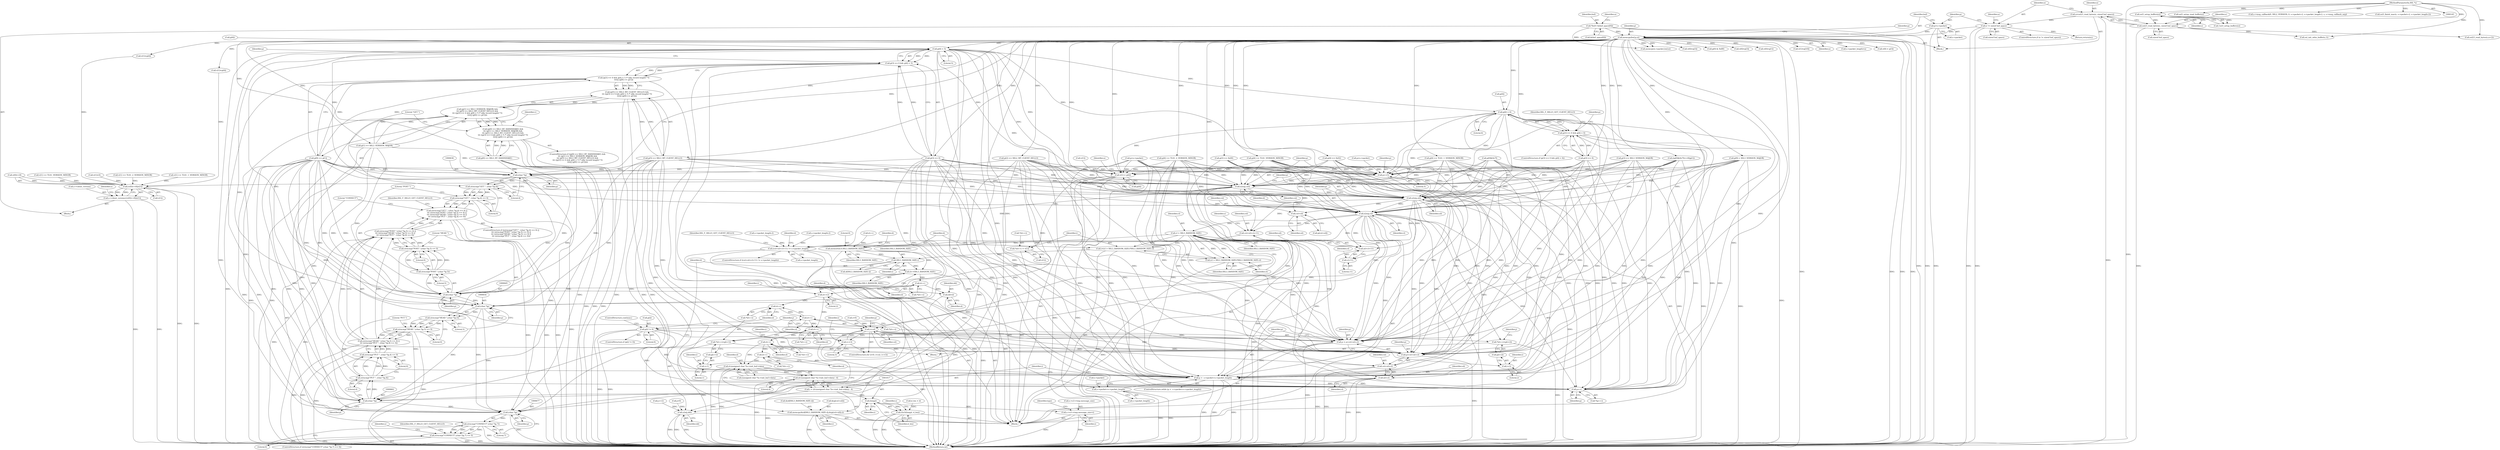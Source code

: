 digraph "0_openssl_26a59d9b46574e457870197dffa802871b4c8fc7_0@array" {
"1000452" [label="(Call,p[4] < 5)"];
"1000213" [label="(Call,memcpy(buf,p,n))"];
"1000150" [label="(Call,*buf= &(buf_space[0]))"];
"1000208" [label="(Call,p=s->packet)"];
"1000202" [label="(Call,n != sizeof buf_space)"];
"1000195" [label="(Call,n=ssl23_read_bytes(s, sizeof buf_space))"];
"1000197" [label="(Call,ssl23_read_bytes(s, sizeof buf_space))"];
"1000192" [label="(Call,ssl3_setup_buffers(s))"];
"1000146" [label="(MethodParameterIn,SSL *s)"];
"1000446" [label="(Call,p[3] == 0 && p[4] < 5)"];
"1000445" [label="(Call,(p[3] == 0 && p[4] < 5 /* silly record length? */)\n\t\t\t\t|| (p[9] >= p[1]))"];
"1000439" [label="(Call,(p[5] == SSL3_MT_CLIENT_HELLO) &&\n\t\t\t ((p[3] == 0 && p[4] < 5 /* silly record length? */)\n\t\t\t\t|| (p[9] >= p[1])))"];
"1000433" [label="(Call,(p[1] == SSL3_VERSION_MAJOR) &&\n\t\t\t (p[5] == SSL3_MT_CLIENT_HELLO) &&\n\t\t\t ((p[3] == 0 && p[4] < 5 /* silly record length? */)\n\t\t\t\t|| (p[9] >= p[1])))"];
"1000427" [label="(Call,(p[0] == SSL3_RT_HANDSHAKE) &&\n\t\t\t (p[1] == SSL3_VERSION_MAJOR) &&\n\t\t\t (p[5] == SSL3_MT_CLIENT_HELLO) &&\n\t\t\t ((p[3] == 0 && p[4] < 5 /* silly record length? */)\n\t\t\t\t|| (p[9] >= p[1])))"];
"1000479" [label="(Call,p[4] < 6)"];
"1000473" [label="(Call,p[3] == 0 && p[4] < 6)"];
"1000727" [label="(Call,v[1] = p[4])"];
"1000873" [label="(Call,*(d++) = v[1])"];
"1001234" [label="(Call,(v[0]<<8)|v[1])"];
"1001230" [label="(Call,s->client_version=(v[0]<<8)|v[1])"];
"1000819" [label="(Call,p+=5)"];
"1000822" [label="(Call,n2s(p,csl))"];
"1000825" [label="(Call,n2s(p,sil))"];
"1000828" [label="(Call,n2s(p,cl))"];
"1000841" [label="(Call,(csl+sil+cl+11) != s->packet_length)"];
"1000985" [label="(Call,p <  s->packet+s->packet_length)"];
"1001000" [label="(Call,p++)"];
"1000987" [label="(Call,s->packet+s->packet_length)"];
"1000842" [label="(Call,csl+sil+cl+11)"];
"1000844" [label="(Call,sil+cl+11)"];
"1000846" [label="(Call,cl+11)"];
"1000883" [label="(Call,cl > SSL3_RANDOM_SIZE)"];
"1000880" [label="(Call,i=(cl > SSL3_RANDOM_SIZE)?SSL3_RANDOM_SIZE:cl)"];
"1000896" [label="(Call,SSL3_RANDOM_SIZE-i)"];
"1000892" [label="(Call,memcpy(&(d[SSL3_RANDOM_SIZE-i]),&(p[csl+sil]),i))"];
"1000906" [label="(Call,d+=SSL3_RANDOM_SIZE)"];
"1000911" [label="(Call,d++)"];
"1000917" [label="(Call,dd=d)"];
"1000962" [label="(Call,s2n(j,dd))"];
"1000920" [label="(Call,d+=2)"];
"1000943" [label="(Call,d++)"];
"1000952" [label="(Call,d++)"];
"1000967" [label="(Call,d++)"];
"1000972" [label="(Call,d++)"];
"1000997" [label="(Call,d++)"];
"1001005" [label="(Call,d-(unsigned char *)s->init_buf->data)"];
"1001004" [label="(Call,(d-(unsigned char *)s->init_buf->data) - 4)"];
"1001002" [label="(Call,i = (d-(unsigned char *)s->init_buf->data) - 4)"];
"1001016" [label="(Call,(long)i)"];
"1001015" [label="(Call,l2n3((long)i, d_len))"];
"1001038" [label="(Call,s->s3->tmp.message_size=i)"];
"1000882" [label="(Call,(cl > SSL3_RANDOM_SIZE)?SSL3_RANDOM_SIZE:cl)"];
"1000888" [label="(Call,memset(d,0,SSL3_RANDOM_SIZE))"];
"1000975" [label="(Call,p = p+csl+sil+cl)"];
"1000977" [label="(Call,p+csl+sil+cl)"];
"1000979" [label="(Call,csl+sil+cl)"];
"1000981" [label="(Call,sil+cl)"];
"1000935" [label="(Call,p[i] != 0)"];
"1000941" [label="(Call,*(d++)=p[i+1])"];
"1000950" [label="(Call,*(d++)=p[i+2])"];
"1000902" [label="(Call,csl+sil)"];
"1000927" [label="(Call,i<csl)"];
"1000930" [label="(Call,i+=3)"];
"1000947" [label="(Call,i+1)"];
"1000956" [label="(Call,i+2)"];
"1000635" [label="(Call,(char *)p)"];
"1000633" [label="(Call,strncmp(\"GET \", (char *)p,4))"];
"1000632" [label="(Call,strncmp(\"GET \", (char *)p,4) == 0)"];
"1000631" [label="(Call,(strncmp(\"GET \", (char *)p,4) == 0) ||\n\t\t\t (strncmp(\"POST \",(char *)p,5) == 0) ||\n\t\t\t (strncmp(\"HEAD \",(char *)p,5) == 0) ||\n\t\t\t (strncmp(\"PUT \", (char *)p,4) == 0))"];
"1000644" [label="(Call,(char *)p)"];
"1000642" [label="(Call,strncmp(\"POST \",(char *)p,5))"];
"1000641" [label="(Call,strncmp(\"POST \",(char *)p,5) == 0)"];
"1000640" [label="(Call,(strncmp(\"POST \",(char *)p,5) == 0) ||\n\t\t\t (strncmp(\"HEAD \",(char *)p,5) == 0) ||\n\t\t\t (strncmp(\"PUT \", (char *)p,4) == 0))"];
"1000653" [label="(Call,(char *)p)"];
"1000651" [label="(Call,strncmp(\"HEAD \",(char *)p,5))"];
"1000650" [label="(Call,strncmp(\"HEAD \",(char *)p,5) == 0)"];
"1000649" [label="(Call,(strncmp(\"HEAD \",(char *)p,5) == 0) ||\n\t\t\t (strncmp(\"PUT \", (char *)p,4) == 0))"];
"1000661" [label="(Call,(char *)p)"];
"1000659" [label="(Call,strncmp(\"PUT \", (char *)p,4))"];
"1000658" [label="(Call,strncmp(\"PUT \", (char *)p,4) == 0)"];
"1000676" [label="(Call,(char *)p)"];
"1000674" [label="(Call,strncmp(\"CONNECT\",(char *)p,7))"];
"1000673" [label="(Call,strncmp(\"CONNECT\",(char *)p,7) == 0)"];
"1000643" [label="(Literal,\"POST \")"];
"1000243" [label="(Call,v[0]=p[3])"];
"1000830" [label="(Identifier,cl)"];
"1000841" [label="(Call,(csl+sil+cl+11) != s->packet_length)"];
"1001049" [label="(Identifier,type)"];
"1000912" [label="(Identifier,d)"];
"1000269" [label="(Call,p[3] == SSL3_VERSION_MAJOR)"];
"1000948" [label="(Identifier,i)"];
"1000679" [label="(Literal,7)"];
"1000952" [label="(Call,d++)"];
"1000874" [label="(Call,*(d++))"];
"1000895" [label="(Identifier,d)"];
"1000769" [label="(Call,ssl23_read_bytes(s,n+2))"];
"1000845" [label="(Identifier,sil)"];
"1001015" [label="(Call,l2n3((long)i, d_len))"];
"1000660" [label="(Literal,\"PUT \")"];
"1000452" [label="(Call,p[4] < 5)"];
"1000920" [label="(Call,d+=2)"];
"1000971" [label="(Call,*(d++))"];
"1000152" [label="(Call,&(buf_space[0]))"];
"1000728" [label="(Call,v[1])"];
"1000889" [label="(Identifier,d)"];
"1000890" [label="(Literal,0)"];
"1000924" [label="(Call,i=0)"];
"1000659" [label="(Call,strncmp(\"PUT \", (char *)p,4))"];
"1000147" [label="(Block,)"];
"1000832" [label="(Identifier,d)"];
"1001252" [label="(MethodReturn,int)"];
"1000207" [label="(Identifier,n)"];
"1001005" [label="(Call,d-(unsigned char *)s->init_buf->data)"];
"1000921" [label="(Identifier,d)"];
"1001004" [label="(Call,(d-(unsigned char *)s->init_buf->data) - 4)"];
"1000672" [label="(ControlStructure,if (strncmp(\"CONNECT\",(char *)p,7) == 0))"];
"1000540" [label="(Call,v[1] >= TLS1_1_VERSION_MINOR)"];
"1000433" [label="(Call,(p[1] == SSL3_VERSION_MAJOR) &&\n\t\t\t (p[5] == SSL3_MT_CLIENT_HELLO) &&\n\t\t\t ((p[3] == 0 && p[4] < 5 /* silly record length? */)\n\t\t\t\t|| (p[9] >= p[1])))"];
"1000486" [label="(Identifier,SSL_F_SSL23_GET_CLIENT_HELLO)"];
"1000210" [label="(Call,s->packet)"];
"1000980" [label="(Identifier,csl)"];
"1000904" [label="(Identifier,sil)"];
"1000966" [label="(Call,*(d++))"];
"1001231" [label="(Call,s->client_version)"];
"1000900" [label="(Call,p[csl+sil])"];
"1000964" [label="(Identifier,dd)"];
"1000963" [label="(Identifier,j)"];
"1000199" [label="(Call,sizeof buf_space)"];
"1000873" [label="(Call,*(d++) = v[1])"];
"1000814" [label="(Call,p=s->packet)"];
"1000661" [label="(Call,(char *)p)"];
"1000894" [label="(Call,d[SSL3_RANDOM_SIZE-i])"];
"1000927" [label="(Call,i<csl)"];
"1000849" [label="(Call,s->packet_length)"];
"1000905" [label="(Identifier,i)"];
"1000787" [label="(Call,s->packet_length-2)"];
"1001000" [label="(Call,p++)"];
"1000825" [label="(Call,n2s(p,sil))"];
"1000641" [label="(Call,strncmp(\"POST \",(char *)p,5) == 0)"];
"1000987" [label="(Call,s->packet+s->packet_length)"];
"1001116" [label="(Call,ssl3_setup_read_buffer(s))"];
"1000951" [label="(Call,*(d++))"];
"1000958" [label="(Literal,2)"];
"1000886" [label="(Identifier,SSL3_RANDOM_SIZE)"];
"1000930" [label="(Call,i+=3)"];
"1000877" [label="(Call,v[1])"];
"1000973" [label="(Identifier,d)"];
"1000472" [label="(ControlStructure,if (p[3] == 0 && p[4] < 6))"];
"1000940" [label="(ControlStructure,continue;)"];
"1000888" [label="(Call,memset(d,0,SSL3_RANDOM_SIZE))"];
"1000883" [label="(Call,cl > SSL3_RANDOM_SIZE)"];
"1000875" [label="(Call,d++)"];
"1000902" [label="(Call,csl+sil)"];
"1000936" [label="(Call,p[i])"];
"1001095" [label="(Call,ssl_init_wbio_buffer(s,1))"];
"1000146" [label="(MethodParameterIn,SSL *s)"];
"1000882" [label="(Call,(cl > SSL3_RANDOM_SIZE)?SSL3_RANDOM_SIZE:cl)"];
"1000819" [label="(Call,p+=5)"];
"1000219" [label="(Call,p[0] & 0x80)"];
"1000275" [label="(Call,v[0]=p[3])"];
"1000445" [label="(Call,(p[3] == 0 && p[4] < 5 /* silly record length? */)\n\t\t\t\t|| (p[9] >= p[1]))"];
"1000997" [label="(Call,d++)"];
"1000465" [label="(Call,v[0]=p[1])"];
"1000323" [label="(Call,p[4] >= TLS1_1_VERSION_MINOR)"];
"1000972" [label="(Call,d++)"];
"1000957" [label="(Identifier,i)"];
"1000885" [label="(Identifier,SSL3_RANDOM_SIZE)"];
"1000860" [label="(Identifier,d)"];
"1000195" [label="(Call,n=ssl23_read_bytes(s, sizeof buf_space))"];
"1000665" [label="(Literal,0)"];
"1000474" [label="(Call,p[3] == 0)"];
"1000180" [label="(Block,)"];
"1001019" [label="(Identifier,d_len)"];
"1000446" [label="(Call,p[3] == 0 && p[4] < 5)"];
"1000501" [label="(Call,v[1]=p[10])"];
"1000846" [label="(Call,cl+11)"];
"1000676" [label="(Call,(char *)p)"];
"1000635" [label="(Call,(char *)p)"];
"1001245" [label="(Identifier,s)"];
"1000959" [label="(Call,j+=2)"];
"1000962" [label="(Call,s2n(j,dd))"];
"1000925" [label="(Identifier,i)"];
"1000929" [label="(Identifier,csl)"];
"1001016" [label="(Call,(long)i)"];
"1000642" [label="(Call,strncmp(\"POST \",(char *)p,5))"];
"1000434" [label="(Call,p[1] == SSL3_VERSION_MAJOR)"];
"1001002" [label="(Call,i = (d-(unsigned char *)s->init_buf->data) - 4)"];
"1000479" [label="(Call,p[4] < 6)"];
"1000638" [label="(Literal,4)"];
"1000509" [label="(Call,v[1] >= TLS1_VERSION_MINOR)"];
"1000649" [label="(Call,(strncmp(\"HEAD \",(char *)p,5) == 0) ||\n\t\t\t (strncmp(\"PUT \", (char *)p,4) == 0))"];
"1000805" [label="(Call,s->packet_length-2)"];
"1000203" [label="(Identifier,n)"];
"1000822" [label="(Call,n2s(p,csl))"];
"1000634" [label="(Literal,\"GET \")"];
"1001018" [label="(Identifier,i)"];
"1000917" [label="(Call,dd=d)"];
"1000918" [label="(Identifier,dd)"];
"1000944" [label="(Identifier,d)"];
"1000986" [label="(Identifier,p)"];
"1000440" [label="(Call,p[5] == SSL3_MT_CLIENT_HELLO)"];
"1000459" [label="(Identifier,p)"];
"1000633" [label="(Call,strncmp(\"GET \", (char *)p,4))"];
"1001006" [label="(Identifier,d)"];
"1000650" [label="(Call,strncmp(\"HEAD \",(char *)p,5) == 0)"];
"1000981" [label="(Call,sil+cl)"];
"1000473" [label="(Call,p[3] == 0 && p[4] < 6)"];
"1001234" [label="(Call,(v[0]<<8)|v[1])"];
"1000202" [label="(Call,n != sizeof buf_space)"];
"1000982" [label="(Identifier,sil)"];
"1000644" [label="(Call,(char *)p)"];
"1000490" [label="(Call,p[9] > SSL3_VERSION_MAJOR)"];
"1001001" [label="(Identifier,p)"];
"1001240" [label="(Call,v[1])"];
"1001046" [label="(Identifier,i)"];
"1000216" [label="(Identifier,n)"];
"1000727" [label="(Call,v[1] = p[4])"];
"1000829" [label="(Identifier,p)"];
"1000942" [label="(Call,*(d++))"];
"1000998" [label="(Identifier,d)"];
"1000250" [label="(Call,v[1]=p[4])"];
"1000711" [label="(Block,)"];
"1001014" [label="(Literal,4)"];
"1000945" [label="(Call,p[i+1])"];
"1000988" [label="(Call,s->packet)"];
"1000910" [label="(Call,*(d++))"];
"1000923" [label="(ControlStructure,for (i=0; i<csl; i+=3))"];
"1000678" [label="(Identifier,p)"];
"1000191" [label="(Call,!ssl3_setup_buffers(s))"];
"1000984" [label="(ControlStructure,while (p <  s->packet+s->packet_length))"];
"1000978" [label="(Identifier,p)"];
"1000914" [label="(Call,j=0)"];
"1000689" [label="(Identifier,s)"];
"1000843" [label="(Identifier,csl)"];
"1000630" [label="(ControlStructure,if ((strncmp(\"GET \", (char *)p,4) == 0) ||\n\t\t\t (strncmp(\"POST \",(char *)p,5) == 0) ||\n\t\t\t (strncmp(\"HEAD \",(char *)p,5) == 0) ||\n\t\t\t (strncmp(\"PUT \", (char *)p,4) == 0)))"];
"1000828" [label="(Call,n2s(p,cl))"];
"1000232" [label="(Call,p[3] == 0x00)"];
"1000880" [label="(Call,i=(cl > SSL3_RANDOM_SIZE)?SSL3_RANDOM_SIZE:cl)"];
"1001007" [label="(Call,(unsigned char *)s->init_buf->data)"];
"1000954" [label="(Call,p[i+2])"];
"1000898" [label="(Identifier,i)"];
"1000736" [label="(Call,((p[0]&0x7f)<<8)|p[1])"];
"1000881" [label="(Identifier,i)"];
"1000919" [label="(Identifier,d)"];
"1000884" [label="(Identifier,cl)"];
"1000847" [label="(Identifier,cl)"];
"1001024" [label="(Identifier,s)"];
"1001003" [label="(Identifier,i)"];
"1000658" [label="(Call,strncmp(\"PUT \", (char *)p,4) == 0)"];
"1000683" [label="(Identifier,SSL_F_SSL23_GET_CLIENT_HELLO)"];
"1000192" [label="(Call,ssl3_setup_buffers(s))"];
"1000842" [label="(Call,csl+sil+cl+11)"];
"1000891" [label="(Identifier,SSL3_RANDOM_SIZE)"];
"1000457" [label="(Call,p[9] >= p[1])"];
"1000932" [label="(Literal,3)"];
"1000480" [label="(Call,p[4])"];
"1000632" [label="(Call,strncmp(\"GET \", (char *)p,4) == 0)"];
"1000647" [label="(Literal,5)"];
"1000456" [label="(Literal,5)"];
"1000213" [label="(Call,memcpy(buf,p,n))"];
"1000680" [label="(Literal,0)"];
"1000907" [label="(Identifier,d)"];
"1000198" [label="(Identifier,s)"];
"1000897" [label="(Identifier,SSL3_RANDOM_SIZE)"];
"1000426" [label="(ControlStructure,if ((p[0] == SSL3_RT_HANDSHAKE) &&\n\t\t\t (p[1] == SSL3_VERSION_MAJOR) &&\n\t\t\t (p[5] == SSL3_MT_CLIENT_HELLO) &&\n\t\t\t ((p[3] == 0 && p[4] < 5 /* silly record length? */)\n\t\t\t\t|| (p[9] >= p[1]))))"];
"1000862" [label="(Call,d_len = d)"];
"1000208" [label="(Call,p=s->packet)"];
"1000906" [label="(Call,d+=SSL3_RANDOM_SIZE)"];
"1000967" [label="(Call,d++)"];
"1000657" [label="(Literal,0)"];
"1000991" [label="(Call,s->packet_length)"];
"1000193" [label="(Identifier,s)"];
"1000731" [label="(Call,p[4])"];
"1000827" [label="(Identifier,sil)"];
"1001133" [label="(Call,memcpy(s->packet,buf,n))"];
"1000824" [label="(Identifier,csl)"];
"1000664" [label="(Literal,4)"];
"1000215" [label="(Identifier,p)"];
"1000656" [label="(Literal,5)"];
"1000947" [label="(Call,i+1)"];
"1000975" [label="(Call,p = p+csl+sil+cl)"];
"1001038" [label="(Call,s->s3->tmp.message_size=i)"];
"1000652" [label="(Literal,\"HEAD \")"];
"1000668" [label="(Identifier,SSL_F_SSL23_GET_CLIENT_HELLO)"];
"1000896" [label="(Call,SSL3_RANDOM_SIZE-i)"];
"1000453" [label="(Call,p[4])"];
"1000640" [label="(Call,(strncmp(\"POST \",(char *)p,5) == 0) ||\n\t\t\t (strncmp(\"HEAD \",(char *)p,5) == 0) ||\n\t\t\t (strncmp(\"PUT \", (char *)p,4) == 0))"];
"1000651" [label="(Call,strncmp(\"HEAD \",(char *)p,5))"];
"1000631" [label="(Call,(strncmp(\"GET \", (char *)p,4) == 0) ||\n\t\t\t (strncmp(\"POST \",(char *)p,5) == 0) ||\n\t\t\t (strncmp(\"HEAD \",(char *)p,5) == 0) ||\n\t\t\t (strncmp(\"PUT \", (char *)p,4) == 0))"];
"1000492" [label="(Identifier,p)"];
"1000899" [label="(Call,&(p[csl+sil]))"];
"1000968" [label="(Identifier,d)"];
"1000185" [label="(Call,v[1]=0)"];
"1000893" [label="(Call,&(d[SSL3_RANDOM_SIZE-i]))"];
"1000204" [label="(Call,sizeof buf_space)"];
"1000201" [label="(ControlStructure,if (n != sizeof buf_space))"];
"1000639" [label="(Literal,0)"];
"1000298" [label="(Call,p[4] >= TLS1_2_VERSION_MINOR)"];
"1000290" [label="(Call,p[4] >= TLS1_VERSION_MINOR)"];
"1000674" [label="(Call,strncmp(\"CONNECT\",(char *)p,7))"];
"1000999" [label="(Call,*(p++))"];
"1000653" [label="(Call,(char *)p)"];
"1000979" [label="(Call,csl+sil+cl)"];
"1000197" [label="(Call,ssl23_read_bytes(s, sizeof buf_space))"];
"1000943" [label="(Call,d++)"];
"1000976" [label="(Identifier,p)"];
"1000637" [label="(Identifier,p)"];
"1000655" [label="(Identifier,p)"];
"1000428" [label="(Call,p[0] == SSL3_RT_HANDSHAKE)"];
"1000953" [label="(Identifier,d)"];
"1000823" [label="(Identifier,p)"];
"1000850" [label="(Identifier,s)"];
"1000715" [label="(Call,p=s->packet)"];
"1000933" [label="(Block,)"];
"1000648" [label="(Literal,0)"];
"1001039" [label="(Call,s->s3->tmp.message_size)"];
"1000937" [label="(Identifier,p)"];
"1000237" [label="(Call,p[4] == 0x02)"];
"1000934" [label="(ControlStructure,if (p[i] != 0))"];
"1000949" [label="(Literal,1)"];
"1000985" [label="(Call,p <  s->packet+s->packet_length)"];
"1000214" [label="(Identifier,buf)"];
"1000166" [label="(Identifier,n)"];
"1000854" [label="(Identifier,SSL_F_SSL23_GET_CLIENT_HELLO)"];
"1001099" [label="(Call,s->packet_length=n)"];
"1000206" [label="(Return,return(n);)"];
"1000735" [label="(Identifier,n)"];
"1000996" [label="(Call,*(d++))"];
"1000960" [label="(Identifier,j)"];
"1000983" [label="(Identifier,cl)"];
"1000517" [label="(Call,v[1] >= TLS1_2_VERSION_MINOR)"];
"1000224" [label="(Call,p[2] == SSL2_MT_CLIENT_HELLO)"];
"1000796" [label="(Call,s->msg_callback(0, SSL2_VERSION, 0, s->packet+2, s->packet_length-2, s, s->msg_callback_arg))"];
"1000221" [label="(Identifier,p)"];
"1000209" [label="(Identifier,p)"];
"1000780" [label="(Call,ssl3_finish_mac(s, s->packet+2, s->packet_length-2))"];
"1000447" [label="(Call,p[3] == 0)"];
"1000151" [label="(Identifier,buf)"];
"1000427" [label="(Call,(p[0] == SSL3_RT_HANDSHAKE) &&\n\t\t\t (p[1] == SSL3_VERSION_MAJOR) &&\n\t\t\t (p[5] == SSL3_MT_CLIENT_HELLO) &&\n\t\t\t ((p[3] == 0 && p[4] < 5 /* silly record length? */)\n\t\t\t\t|| (p[9] >= p[1])))"];
"1000939" [label="(Literal,0)"];
"1000956" [label="(Call,i+2)"];
"1000738" [label="(Call,p[0]&0x7f)"];
"1001230" [label="(Call,s->client_version=(v[0]<<8)|v[1])"];
"1000150" [label="(Call,*buf= &(buf_space[0]))"];
"1000820" [label="(Identifier,p)"];
"1000908" [label="(Identifier,SSL3_RANDOM_SIZE)"];
"1000663" [label="(Identifier,p)"];
"1000928" [label="(Identifier,i)"];
"1000673" [label="(Call,strncmp(\"CONNECT\",(char *)p,7) == 0)"];
"1000646" [label="(Identifier,p)"];
"1000844" [label="(Call,sil+cl+11)"];
"1000977" [label="(Call,p+csl+sil+cl)"];
"1000887" [label="(Identifier,cl)"];
"1000840" [label="(ControlStructure,if ((csl+sil+cl+11) != s->packet_length))"];
"1000848" [label="(Literal,11)"];
"1000467" [label="(Identifier,v)"];
"1000483" [label="(Literal,6)"];
"1000931" [label="(Identifier,i)"];
"1000950" [label="(Call,*(d++)=p[i+2])"];
"1000282" [label="(Call,v[1]=p[4])"];
"1000826" [label="(Identifier,p)"];
"1000821" [label="(Literal,5)"];
"1000439" [label="(Call,(p[5] == SSL3_MT_CLIENT_HELLO) &&\n\t\t\t ((p[3] == 0 && p[4] < 5 /* silly record length? */)\n\t\t\t\t|| (p[9] >= p[1])))"];
"1000935" [label="(Call,p[i] != 0)"];
"1001235" [label="(Call,v[0]<<8)"];
"1000911" [label="(Call,d++)"];
"1000196" [label="(Identifier,n)"];
"1000922" [label="(Literal,2)"];
"1000892" [label="(Call,memcpy(&(d[SSL3_RANDOM_SIZE-i]),&(p[csl+sil]),i))"];
"1000941" [label="(Call,*(d++)=p[i+1])"];
"1000675" [label="(Literal,\"CONNECT\")"];
"1000720" [label="(Call,v[0] = p[3])"];
"1000903" [label="(Identifier,csl)"];
"1000452" -> "1000446"  [label="AST: "];
"1000452" -> "1000456"  [label="CFG: "];
"1000453" -> "1000452"  [label="AST: "];
"1000456" -> "1000452"  [label="AST: "];
"1000446" -> "1000452"  [label="CFG: "];
"1000452" -> "1001252"  [label="DDG: "];
"1000452" -> "1000446"  [label="DDG: "];
"1000452" -> "1000446"  [label="DDG: "];
"1000213" -> "1000452"  [label="DDG: "];
"1000452" -> "1000479"  [label="DDG: "];
"1000452" -> "1000635"  [label="DDG: "];
"1000452" -> "1000644"  [label="DDG: "];
"1000452" -> "1000653"  [label="DDG: "];
"1000452" -> "1000661"  [label="DDG: "];
"1000452" -> "1000676"  [label="DDG: "];
"1000452" -> "1000727"  [label="DDG: "];
"1000452" -> "1000819"  [label="DDG: "];
"1000452" -> "1000822"  [label="DDG: "];
"1000452" -> "1000825"  [label="DDG: "];
"1000452" -> "1000828"  [label="DDG: "];
"1000452" -> "1000975"  [label="DDG: "];
"1000452" -> "1000977"  [label="DDG: "];
"1000452" -> "1000985"  [label="DDG: "];
"1000452" -> "1001000"  [label="DDG: "];
"1000213" -> "1000180"  [label="AST: "];
"1000213" -> "1000216"  [label="CFG: "];
"1000214" -> "1000213"  [label="AST: "];
"1000215" -> "1000213"  [label="AST: "];
"1000216" -> "1000213"  [label="AST: "];
"1000221" -> "1000213"  [label="CFG: "];
"1000213" -> "1001252"  [label="DDG: "];
"1000213" -> "1001252"  [label="DDG: "];
"1000213" -> "1001252"  [label="DDG: "];
"1000213" -> "1001252"  [label="DDG: "];
"1000150" -> "1000213"  [label="DDG: "];
"1000208" -> "1000213"  [label="DDG: "];
"1000202" -> "1000213"  [label="DDG: "];
"1000213" -> "1000219"  [label="DDG: "];
"1000213" -> "1000224"  [label="DDG: "];
"1000213" -> "1000232"  [label="DDG: "];
"1000213" -> "1000237"  [label="DDG: "];
"1000213" -> "1000243"  [label="DDG: "];
"1000213" -> "1000250"  [label="DDG: "];
"1000213" -> "1000269"  [label="DDG: "];
"1000213" -> "1000275"  [label="DDG: "];
"1000213" -> "1000282"  [label="DDG: "];
"1000213" -> "1000290"  [label="DDG: "];
"1000213" -> "1000298"  [label="DDG: "];
"1000213" -> "1000323"  [label="DDG: "];
"1000213" -> "1000428"  [label="DDG: "];
"1000213" -> "1000434"  [label="DDG: "];
"1000213" -> "1000440"  [label="DDG: "];
"1000213" -> "1000447"  [label="DDG: "];
"1000213" -> "1000457"  [label="DDG: "];
"1000213" -> "1000465"  [label="DDG: "];
"1000213" -> "1000474"  [label="DDG: "];
"1000213" -> "1000479"  [label="DDG: "];
"1000213" -> "1000490"  [label="DDG: "];
"1000213" -> "1000501"  [label="DDG: "];
"1000213" -> "1000635"  [label="DDG: "];
"1000213" -> "1000720"  [label="DDG: "];
"1000213" -> "1000727"  [label="DDG: "];
"1000213" -> "1000736"  [label="DDG: "];
"1000213" -> "1000819"  [label="DDG: "];
"1000213" -> "1000822"  [label="DDG: "];
"1000213" -> "1000825"  [label="DDG: "];
"1000213" -> "1000828"  [label="DDG: "];
"1000213" -> "1000975"  [label="DDG: "];
"1000213" -> "1000977"  [label="DDG: "];
"1000213" -> "1000985"  [label="DDG: "];
"1000213" -> "1001000"  [label="DDG: "];
"1000213" -> "1001099"  [label="DDG: "];
"1000213" -> "1001133"  [label="DDG: "];
"1000213" -> "1001133"  [label="DDG: "];
"1000150" -> "1000147"  [label="AST: "];
"1000150" -> "1000152"  [label="CFG: "];
"1000151" -> "1000150"  [label="AST: "];
"1000152" -> "1000150"  [label="AST: "];
"1000166" -> "1000150"  [label="CFG: "];
"1000150" -> "1001252"  [label="DDG: "];
"1000150" -> "1001252"  [label="DDG: "];
"1000150" -> "1001133"  [label="DDG: "];
"1000208" -> "1000180"  [label="AST: "];
"1000208" -> "1000210"  [label="CFG: "];
"1000209" -> "1000208"  [label="AST: "];
"1000210" -> "1000208"  [label="AST: "];
"1000214" -> "1000208"  [label="CFG: "];
"1000208" -> "1001252"  [label="DDG: "];
"1000202" -> "1000201"  [label="AST: "];
"1000202" -> "1000204"  [label="CFG: "];
"1000203" -> "1000202"  [label="AST: "];
"1000204" -> "1000202"  [label="AST: "];
"1000207" -> "1000202"  [label="CFG: "];
"1000209" -> "1000202"  [label="CFG: "];
"1000202" -> "1001252"  [label="DDG: "];
"1000202" -> "1001252"  [label="DDG: "];
"1000195" -> "1000202"  [label="DDG: "];
"1000202" -> "1000206"  [label="DDG: "];
"1000195" -> "1000180"  [label="AST: "];
"1000195" -> "1000197"  [label="CFG: "];
"1000196" -> "1000195"  [label="AST: "];
"1000197" -> "1000195"  [label="AST: "];
"1000203" -> "1000195"  [label="CFG: "];
"1000195" -> "1001252"  [label="DDG: "];
"1000197" -> "1000195"  [label="DDG: "];
"1000197" -> "1000199"  [label="CFG: "];
"1000198" -> "1000197"  [label="AST: "];
"1000199" -> "1000197"  [label="AST: "];
"1000197" -> "1001252"  [label="DDG: "];
"1000192" -> "1000197"  [label="DDG: "];
"1000146" -> "1000197"  [label="DDG: "];
"1000197" -> "1000769"  [label="DDG: "];
"1000197" -> "1001095"  [label="DDG: "];
"1000192" -> "1000191"  [label="AST: "];
"1000192" -> "1000193"  [label="CFG: "];
"1000193" -> "1000192"  [label="AST: "];
"1000191" -> "1000192"  [label="CFG: "];
"1000192" -> "1000191"  [label="DDG: "];
"1000146" -> "1000192"  [label="DDG: "];
"1000146" -> "1000145"  [label="AST: "];
"1000146" -> "1001252"  [label="DDG: "];
"1000146" -> "1000769"  [label="DDG: "];
"1000146" -> "1000780"  [label="DDG: "];
"1000146" -> "1000796"  [label="DDG: "];
"1000146" -> "1001095"  [label="DDG: "];
"1000146" -> "1001116"  [label="DDG: "];
"1000446" -> "1000445"  [label="AST: "];
"1000446" -> "1000447"  [label="CFG: "];
"1000447" -> "1000446"  [label="AST: "];
"1000459" -> "1000446"  [label="CFG: "];
"1000445" -> "1000446"  [label="CFG: "];
"1000446" -> "1001252"  [label="DDG: "];
"1000446" -> "1001252"  [label="DDG: "];
"1000446" -> "1000445"  [label="DDG: "];
"1000446" -> "1000445"  [label="DDG: "];
"1000447" -> "1000446"  [label="DDG: "];
"1000447" -> "1000446"  [label="DDG: "];
"1000445" -> "1000439"  [label="AST: "];
"1000445" -> "1000457"  [label="CFG: "];
"1000457" -> "1000445"  [label="AST: "];
"1000439" -> "1000445"  [label="CFG: "];
"1000445" -> "1001252"  [label="DDG: "];
"1000445" -> "1001252"  [label="DDG: "];
"1000445" -> "1000439"  [label="DDG: "];
"1000445" -> "1000439"  [label="DDG: "];
"1000457" -> "1000445"  [label="DDG: "];
"1000457" -> "1000445"  [label="DDG: "];
"1000439" -> "1000433"  [label="AST: "];
"1000439" -> "1000440"  [label="CFG: "];
"1000440" -> "1000439"  [label="AST: "];
"1000433" -> "1000439"  [label="CFG: "];
"1000439" -> "1001252"  [label="DDG: "];
"1000439" -> "1001252"  [label="DDG: "];
"1000439" -> "1000433"  [label="DDG: "];
"1000439" -> "1000433"  [label="DDG: "];
"1000440" -> "1000439"  [label="DDG: "];
"1000440" -> "1000439"  [label="DDG: "];
"1000433" -> "1000427"  [label="AST: "];
"1000433" -> "1000434"  [label="CFG: "];
"1000434" -> "1000433"  [label="AST: "];
"1000427" -> "1000433"  [label="CFG: "];
"1000433" -> "1001252"  [label="DDG: "];
"1000433" -> "1001252"  [label="DDG: "];
"1000433" -> "1000427"  [label="DDG: "];
"1000433" -> "1000427"  [label="DDG: "];
"1000434" -> "1000433"  [label="DDG: "];
"1000434" -> "1000433"  [label="DDG: "];
"1000427" -> "1000426"  [label="AST: "];
"1000427" -> "1000428"  [label="CFG: "];
"1000428" -> "1000427"  [label="AST: "];
"1000467" -> "1000427"  [label="CFG: "];
"1000634" -> "1000427"  [label="CFG: "];
"1000427" -> "1001252"  [label="DDG: "];
"1000427" -> "1001252"  [label="DDG: "];
"1000427" -> "1001252"  [label="DDG: "];
"1000428" -> "1000427"  [label="DDG: "];
"1000428" -> "1000427"  [label="DDG: "];
"1000479" -> "1000473"  [label="AST: "];
"1000479" -> "1000483"  [label="CFG: "];
"1000480" -> "1000479"  [label="AST: "];
"1000483" -> "1000479"  [label="AST: "];
"1000473" -> "1000479"  [label="CFG: "];
"1000479" -> "1001252"  [label="DDG: "];
"1000479" -> "1000473"  [label="DDG: "];
"1000479" -> "1000473"  [label="DDG: "];
"1000479" -> "1000727"  [label="DDG: "];
"1000479" -> "1000819"  [label="DDG: "];
"1000479" -> "1000822"  [label="DDG: "];
"1000479" -> "1000825"  [label="DDG: "];
"1000479" -> "1000828"  [label="DDG: "];
"1000479" -> "1000975"  [label="DDG: "];
"1000479" -> "1000977"  [label="DDG: "];
"1000479" -> "1000985"  [label="DDG: "];
"1000479" -> "1001000"  [label="DDG: "];
"1000473" -> "1000472"  [label="AST: "];
"1000473" -> "1000474"  [label="CFG: "];
"1000474" -> "1000473"  [label="AST: "];
"1000486" -> "1000473"  [label="CFG: "];
"1000492" -> "1000473"  [label="CFG: "];
"1000473" -> "1001252"  [label="DDG: "];
"1000473" -> "1001252"  [label="DDG: "];
"1000473" -> "1001252"  [label="DDG: "];
"1000474" -> "1000473"  [label="DDG: "];
"1000474" -> "1000473"  [label="DDG: "];
"1000727" -> "1000711"  [label="AST: "];
"1000727" -> "1000731"  [label="CFG: "];
"1000728" -> "1000727"  [label="AST: "];
"1000731" -> "1000727"  [label="AST: "];
"1000735" -> "1000727"  [label="CFG: "];
"1000727" -> "1001252"  [label="DDG: "];
"1000727" -> "1001252"  [label="DDG: "];
"1000290" -> "1000727"  [label="DDG: "];
"1000715" -> "1000727"  [label="DDG: "];
"1000298" -> "1000727"  [label="DDG: "];
"1000323" -> "1000727"  [label="DDG: "];
"1000237" -> "1000727"  [label="DDG: "];
"1000727" -> "1000873"  [label="DDG: "];
"1000727" -> "1001234"  [label="DDG: "];
"1000873" -> "1000711"  [label="AST: "];
"1000873" -> "1000877"  [label="CFG: "];
"1000874" -> "1000873"  [label="AST: "];
"1000877" -> "1000873"  [label="AST: "];
"1000881" -> "1000873"  [label="CFG: "];
"1001234" -> "1001230"  [label="AST: "];
"1001234" -> "1001240"  [label="CFG: "];
"1001235" -> "1001234"  [label="AST: "];
"1001240" -> "1001234"  [label="AST: "];
"1001230" -> "1001234"  [label="CFG: "];
"1001234" -> "1001252"  [label="DDG: "];
"1001234" -> "1001252"  [label="DDG: "];
"1001234" -> "1001230"  [label="DDG: "];
"1001234" -> "1001230"  [label="DDG: "];
"1001235" -> "1001234"  [label="DDG: "];
"1001235" -> "1001234"  [label="DDG: "];
"1000185" -> "1001234"  [label="DDG: "];
"1000250" -> "1001234"  [label="DDG: "];
"1000517" -> "1001234"  [label="DDG: "];
"1000509" -> "1001234"  [label="DDG: "];
"1000282" -> "1001234"  [label="DDG: "];
"1000540" -> "1001234"  [label="DDG: "];
"1001230" -> "1000147"  [label="AST: "];
"1001231" -> "1001230"  [label="AST: "];
"1001245" -> "1001230"  [label="CFG: "];
"1001230" -> "1001252"  [label="DDG: "];
"1001230" -> "1001252"  [label="DDG: "];
"1000819" -> "1000711"  [label="AST: "];
"1000819" -> "1000821"  [label="CFG: "];
"1000820" -> "1000819"  [label="AST: "];
"1000821" -> "1000819"  [label="AST: "];
"1000823" -> "1000819"  [label="CFG: "];
"1000736" -> "1000819"  [label="DDG: "];
"1000738" -> "1000819"  [label="DDG: "];
"1000490" -> "1000819"  [label="DDG: "];
"1000814" -> "1000819"  [label="DDG: "];
"1000457" -> "1000819"  [label="DDG: "];
"1000440" -> "1000819"  [label="DDG: "];
"1000224" -> "1000819"  [label="DDG: "];
"1000290" -> "1000819"  [label="DDG: "];
"1000715" -> "1000819"  [label="DDG: "];
"1000298" -> "1000819"  [label="DDG: "];
"1000323" -> "1000819"  [label="DDG: "];
"1000237" -> "1000819"  [label="DDG: "];
"1000474" -> "1000819"  [label="DDG: "];
"1000269" -> "1000819"  [label="DDG: "];
"1000447" -> "1000819"  [label="DDG: "];
"1000232" -> "1000819"  [label="DDG: "];
"1000819" -> "1000822"  [label="DDG: "];
"1000822" -> "1000711"  [label="AST: "];
"1000822" -> "1000824"  [label="CFG: "];
"1000823" -> "1000822"  [label="AST: "];
"1000824" -> "1000822"  [label="AST: "];
"1000826" -> "1000822"  [label="CFG: "];
"1000822" -> "1001252"  [label="DDG: "];
"1000736" -> "1000822"  [label="DDG: "];
"1000738" -> "1000822"  [label="DDG: "];
"1000490" -> "1000822"  [label="DDG: "];
"1000457" -> "1000822"  [label="DDG: "];
"1000440" -> "1000822"  [label="DDG: "];
"1000224" -> "1000822"  [label="DDG: "];
"1000290" -> "1000822"  [label="DDG: "];
"1000715" -> "1000822"  [label="DDG: "];
"1000298" -> "1000822"  [label="DDG: "];
"1000323" -> "1000822"  [label="DDG: "];
"1000237" -> "1000822"  [label="DDG: "];
"1000474" -> "1000822"  [label="DDG: "];
"1000269" -> "1000822"  [label="DDG: "];
"1000447" -> "1000822"  [label="DDG: "];
"1000232" -> "1000822"  [label="DDG: "];
"1000822" -> "1000825"  [label="DDG: "];
"1000822" -> "1000841"  [label="DDG: "];
"1000822" -> "1000842"  [label="DDG: "];
"1000822" -> "1000902"  [label="DDG: "];
"1000822" -> "1000927"  [label="DDG: "];
"1000825" -> "1000711"  [label="AST: "];
"1000825" -> "1000827"  [label="CFG: "];
"1000826" -> "1000825"  [label="AST: "];
"1000827" -> "1000825"  [label="AST: "];
"1000829" -> "1000825"  [label="CFG: "];
"1000825" -> "1001252"  [label="DDG: "];
"1000736" -> "1000825"  [label="DDG: "];
"1000738" -> "1000825"  [label="DDG: "];
"1000490" -> "1000825"  [label="DDG: "];
"1000457" -> "1000825"  [label="DDG: "];
"1000440" -> "1000825"  [label="DDG: "];
"1000224" -> "1000825"  [label="DDG: "];
"1000290" -> "1000825"  [label="DDG: "];
"1000715" -> "1000825"  [label="DDG: "];
"1000298" -> "1000825"  [label="DDG: "];
"1000323" -> "1000825"  [label="DDG: "];
"1000237" -> "1000825"  [label="DDG: "];
"1000474" -> "1000825"  [label="DDG: "];
"1000269" -> "1000825"  [label="DDG: "];
"1000447" -> "1000825"  [label="DDG: "];
"1000232" -> "1000825"  [label="DDG: "];
"1000825" -> "1000828"  [label="DDG: "];
"1000825" -> "1000841"  [label="DDG: "];
"1000825" -> "1000842"  [label="DDG: "];
"1000825" -> "1000844"  [label="DDG: "];
"1000825" -> "1000902"  [label="DDG: "];
"1000825" -> "1000975"  [label="DDG: "];
"1000825" -> "1000977"  [label="DDG: "];
"1000825" -> "1000979"  [label="DDG: "];
"1000825" -> "1000981"  [label="DDG: "];
"1000828" -> "1000711"  [label="AST: "];
"1000828" -> "1000830"  [label="CFG: "];
"1000829" -> "1000828"  [label="AST: "];
"1000830" -> "1000828"  [label="AST: "];
"1000832" -> "1000828"  [label="CFG: "];
"1000828" -> "1001252"  [label="DDG: "];
"1000736" -> "1000828"  [label="DDG: "];
"1000738" -> "1000828"  [label="DDG: "];
"1000490" -> "1000828"  [label="DDG: "];
"1000440" -> "1000828"  [label="DDG: "];
"1000224" -> "1000828"  [label="DDG: "];
"1000457" -> "1000828"  [label="DDG: "];
"1000290" -> "1000828"  [label="DDG: "];
"1000715" -> "1000828"  [label="DDG: "];
"1000298" -> "1000828"  [label="DDG: "];
"1000323" -> "1000828"  [label="DDG: "];
"1000237" -> "1000828"  [label="DDG: "];
"1000474" -> "1000828"  [label="DDG: "];
"1000269" -> "1000828"  [label="DDG: "];
"1000447" -> "1000828"  [label="DDG: "];
"1000232" -> "1000828"  [label="DDG: "];
"1000828" -> "1000841"  [label="DDG: "];
"1000828" -> "1000842"  [label="DDG: "];
"1000828" -> "1000844"  [label="DDG: "];
"1000828" -> "1000846"  [label="DDG: "];
"1000828" -> "1000883"  [label="DDG: "];
"1000828" -> "1000935"  [label="DDG: "];
"1000828" -> "1000941"  [label="DDG: "];
"1000828" -> "1000950"  [label="DDG: "];
"1000828" -> "1000975"  [label="DDG: "];
"1000828" -> "1000977"  [label="DDG: "];
"1000828" -> "1000985"  [label="DDG: "];
"1000828" -> "1001000"  [label="DDG: "];
"1000841" -> "1000840"  [label="AST: "];
"1000841" -> "1000849"  [label="CFG: "];
"1000842" -> "1000841"  [label="AST: "];
"1000849" -> "1000841"  [label="AST: "];
"1000854" -> "1000841"  [label="CFG: "];
"1000860" -> "1000841"  [label="CFG: "];
"1000841" -> "1001252"  [label="DDG: "];
"1000841" -> "1001252"  [label="DDG: "];
"1000787" -> "1000841"  [label="DDG: "];
"1000805" -> "1000841"  [label="DDG: "];
"1000841" -> "1000985"  [label="DDG: "];
"1000841" -> "1000987"  [label="DDG: "];
"1000985" -> "1000984"  [label="AST: "];
"1000985" -> "1000987"  [label="CFG: "];
"1000986" -> "1000985"  [label="AST: "];
"1000987" -> "1000985"  [label="AST: "];
"1000998" -> "1000985"  [label="CFG: "];
"1001003" -> "1000985"  [label="CFG: "];
"1000985" -> "1001252"  [label="DDG: "];
"1000985" -> "1001252"  [label="DDG: "];
"1000985" -> "1001252"  [label="DDG: "];
"1000935" -> "1000985"  [label="DDG: "];
"1000736" -> "1000985"  [label="DDG: "];
"1000738" -> "1000985"  [label="DDG: "];
"1001000" -> "1000985"  [label="DDG: "];
"1000490" -> "1000985"  [label="DDG: "];
"1000457" -> "1000985"  [label="DDG: "];
"1000440" -> "1000985"  [label="DDG: "];
"1000975" -> "1000985"  [label="DDG: "];
"1000224" -> "1000985"  [label="DDG: "];
"1000290" -> "1000985"  [label="DDG: "];
"1000715" -> "1000985"  [label="DDG: "];
"1000298" -> "1000985"  [label="DDG: "];
"1000323" -> "1000985"  [label="DDG: "];
"1000237" -> "1000985"  [label="DDG: "];
"1000474" -> "1000985"  [label="DDG: "];
"1000269" -> "1000985"  [label="DDG: "];
"1000447" -> "1000985"  [label="DDG: "];
"1000232" -> "1000985"  [label="DDG: "];
"1000985" -> "1001000"  [label="DDG: "];
"1001000" -> "1000999"  [label="AST: "];
"1001000" -> "1001001"  [label="CFG: "];
"1001001" -> "1001000"  [label="AST: "];
"1000999" -> "1001000"  [label="CFG: "];
"1000935" -> "1001000"  [label="DDG: "];
"1000736" -> "1001000"  [label="DDG: "];
"1000738" -> "1001000"  [label="DDG: "];
"1000490" -> "1001000"  [label="DDG: "];
"1000457" -> "1001000"  [label="DDG: "];
"1000440" -> "1001000"  [label="DDG: "];
"1000224" -> "1001000"  [label="DDG: "];
"1000290" -> "1001000"  [label="DDG: "];
"1000715" -> "1001000"  [label="DDG: "];
"1000298" -> "1001000"  [label="DDG: "];
"1000323" -> "1001000"  [label="DDG: "];
"1000237" -> "1001000"  [label="DDG: "];
"1000474" -> "1001000"  [label="DDG: "];
"1000269" -> "1001000"  [label="DDG: "];
"1000447" -> "1001000"  [label="DDG: "];
"1000232" -> "1001000"  [label="DDG: "];
"1000987" -> "1000991"  [label="CFG: "];
"1000988" -> "1000987"  [label="AST: "];
"1000991" -> "1000987"  [label="AST: "];
"1000987" -> "1001252"  [label="DDG: "];
"1000987" -> "1001252"  [label="DDG: "];
"1000842" -> "1000844"  [label="CFG: "];
"1000843" -> "1000842"  [label="AST: "];
"1000844" -> "1000842"  [label="AST: "];
"1000850" -> "1000842"  [label="CFG: "];
"1000842" -> "1001252"  [label="DDG: "];
"1000844" -> "1000846"  [label="CFG: "];
"1000845" -> "1000844"  [label="AST: "];
"1000846" -> "1000844"  [label="AST: "];
"1000844" -> "1001252"  [label="DDG: "];
"1000846" -> "1000848"  [label="CFG: "];
"1000847" -> "1000846"  [label="AST: "];
"1000848" -> "1000846"  [label="AST: "];
"1000883" -> "1000882"  [label="AST: "];
"1000883" -> "1000885"  [label="CFG: "];
"1000884" -> "1000883"  [label="AST: "];
"1000885" -> "1000883"  [label="AST: "];
"1000886" -> "1000883"  [label="CFG: "];
"1000887" -> "1000883"  [label="CFG: "];
"1000883" -> "1000880"  [label="DDG: "];
"1000883" -> "1000880"  [label="DDG: "];
"1000883" -> "1000882"  [label="DDG: "];
"1000883" -> "1000882"  [label="DDG: "];
"1000883" -> "1000888"  [label="DDG: "];
"1000883" -> "1000975"  [label="DDG: "];
"1000883" -> "1000977"  [label="DDG: "];
"1000883" -> "1000979"  [label="DDG: "];
"1000883" -> "1000981"  [label="DDG: "];
"1000880" -> "1000711"  [label="AST: "];
"1000880" -> "1000882"  [label="CFG: "];
"1000881" -> "1000880"  [label="AST: "];
"1000882" -> "1000880"  [label="AST: "];
"1000889" -> "1000880"  [label="CFG: "];
"1000880" -> "1001252"  [label="DDG: "];
"1000880" -> "1000896"  [label="DDG: "];
"1000896" -> "1000894"  [label="AST: "];
"1000896" -> "1000898"  [label="CFG: "];
"1000897" -> "1000896"  [label="AST: "];
"1000898" -> "1000896"  [label="AST: "];
"1000894" -> "1000896"  [label="CFG: "];
"1000888" -> "1000896"  [label="DDG: "];
"1000896" -> "1000892"  [label="DDG: "];
"1000896" -> "1000906"  [label="DDG: "];
"1000892" -> "1000711"  [label="AST: "];
"1000892" -> "1000905"  [label="CFG: "];
"1000893" -> "1000892"  [label="AST: "];
"1000899" -> "1000892"  [label="AST: "];
"1000905" -> "1000892"  [label="AST: "];
"1000907" -> "1000892"  [label="CFG: "];
"1000892" -> "1001252"  [label="DDG: "];
"1000892" -> "1001252"  [label="DDG: "];
"1000892" -> "1001252"  [label="DDG: "];
"1000906" -> "1000711"  [label="AST: "];
"1000906" -> "1000908"  [label="CFG: "];
"1000907" -> "1000906"  [label="AST: "];
"1000908" -> "1000906"  [label="AST: "];
"1000912" -> "1000906"  [label="CFG: "];
"1000906" -> "1001252"  [label="DDG: "];
"1000888" -> "1000906"  [label="DDG: "];
"1000906" -> "1000911"  [label="DDG: "];
"1000911" -> "1000910"  [label="AST: "];
"1000911" -> "1000912"  [label="CFG: "];
"1000912" -> "1000911"  [label="AST: "];
"1000910" -> "1000911"  [label="CFG: "];
"1000911" -> "1000917"  [label="DDG: "];
"1000911" -> "1000920"  [label="DDG: "];
"1000917" -> "1000711"  [label="AST: "];
"1000917" -> "1000919"  [label="CFG: "];
"1000918" -> "1000917"  [label="AST: "];
"1000919" -> "1000917"  [label="AST: "];
"1000921" -> "1000917"  [label="CFG: "];
"1000917" -> "1000962"  [label="DDG: "];
"1000962" -> "1000711"  [label="AST: "];
"1000962" -> "1000964"  [label="CFG: "];
"1000963" -> "1000962"  [label="AST: "];
"1000964" -> "1000962"  [label="AST: "];
"1000968" -> "1000962"  [label="CFG: "];
"1000962" -> "1001252"  [label="DDG: "];
"1000962" -> "1001252"  [label="DDG: "];
"1000962" -> "1001252"  [label="DDG: "];
"1000959" -> "1000962"  [label="DDG: "];
"1000914" -> "1000962"  [label="DDG: "];
"1000920" -> "1000711"  [label="AST: "];
"1000920" -> "1000922"  [label="CFG: "];
"1000921" -> "1000920"  [label="AST: "];
"1000922" -> "1000920"  [label="AST: "];
"1000925" -> "1000920"  [label="CFG: "];
"1000920" -> "1000943"  [label="DDG: "];
"1000920" -> "1000967"  [label="DDG: "];
"1000943" -> "1000942"  [label="AST: "];
"1000943" -> "1000944"  [label="CFG: "];
"1000944" -> "1000943"  [label="AST: "];
"1000942" -> "1000943"  [label="CFG: "];
"1000952" -> "1000943"  [label="DDG: "];
"1000943" -> "1000952"  [label="DDG: "];
"1000952" -> "1000951"  [label="AST: "];
"1000952" -> "1000953"  [label="CFG: "];
"1000953" -> "1000952"  [label="AST: "];
"1000951" -> "1000952"  [label="CFG: "];
"1000952" -> "1000967"  [label="DDG: "];
"1000967" -> "1000966"  [label="AST: "];
"1000967" -> "1000968"  [label="CFG: "];
"1000968" -> "1000967"  [label="AST: "];
"1000966" -> "1000967"  [label="CFG: "];
"1000967" -> "1000972"  [label="DDG: "];
"1000972" -> "1000971"  [label="AST: "];
"1000972" -> "1000973"  [label="CFG: "];
"1000973" -> "1000972"  [label="AST: "];
"1000971" -> "1000972"  [label="CFG: "];
"1000972" -> "1000997"  [label="DDG: "];
"1000972" -> "1001005"  [label="DDG: "];
"1000997" -> "1000996"  [label="AST: "];
"1000997" -> "1000998"  [label="CFG: "];
"1000998" -> "1000997"  [label="AST: "];
"1000996" -> "1000997"  [label="CFG: "];
"1000997" -> "1001005"  [label="DDG: "];
"1001005" -> "1001004"  [label="AST: "];
"1001005" -> "1001007"  [label="CFG: "];
"1001006" -> "1001005"  [label="AST: "];
"1001007" -> "1001005"  [label="AST: "];
"1001014" -> "1001005"  [label="CFG: "];
"1001005" -> "1001252"  [label="DDG: "];
"1001005" -> "1001252"  [label="DDG: "];
"1001005" -> "1001004"  [label="DDG: "];
"1001005" -> "1001004"  [label="DDG: "];
"1001007" -> "1001005"  [label="DDG: "];
"1001004" -> "1001002"  [label="AST: "];
"1001004" -> "1001014"  [label="CFG: "];
"1001014" -> "1001004"  [label="AST: "];
"1001002" -> "1001004"  [label="CFG: "];
"1001004" -> "1001252"  [label="DDG: "];
"1001004" -> "1001002"  [label="DDG: "];
"1001004" -> "1001002"  [label="DDG: "];
"1001002" -> "1000711"  [label="AST: "];
"1001003" -> "1001002"  [label="AST: "];
"1001017" -> "1001002"  [label="CFG: "];
"1001002" -> "1001252"  [label="DDG: "];
"1001002" -> "1001016"  [label="DDG: "];
"1001016" -> "1001015"  [label="AST: "];
"1001016" -> "1001018"  [label="CFG: "];
"1001017" -> "1001016"  [label="AST: "];
"1001018" -> "1001016"  [label="AST: "];
"1001019" -> "1001016"  [label="CFG: "];
"1001016" -> "1001015"  [label="DDG: "];
"1001016" -> "1001038"  [label="DDG: "];
"1001015" -> "1000711"  [label="AST: "];
"1001015" -> "1001019"  [label="CFG: "];
"1001019" -> "1001015"  [label="AST: "];
"1001024" -> "1001015"  [label="CFG: "];
"1001015" -> "1001252"  [label="DDG: "];
"1001015" -> "1001252"  [label="DDG: "];
"1001015" -> "1001252"  [label="DDG: "];
"1000862" -> "1001015"  [label="DDG: "];
"1001038" -> "1000711"  [label="AST: "];
"1001038" -> "1001046"  [label="CFG: "];
"1001039" -> "1001038"  [label="AST: "];
"1001046" -> "1001038"  [label="AST: "];
"1001049" -> "1001038"  [label="CFG: "];
"1001038" -> "1001252"  [label="DDG: "];
"1001038" -> "1001252"  [label="DDG: "];
"1000882" -> "1000886"  [label="CFG: "];
"1000882" -> "1000887"  [label="CFG: "];
"1000886" -> "1000882"  [label="AST: "];
"1000887" -> "1000882"  [label="AST: "];
"1000882" -> "1001252"  [label="DDG: "];
"1000888" -> "1000711"  [label="AST: "];
"1000888" -> "1000891"  [label="CFG: "];
"1000889" -> "1000888"  [label="AST: "];
"1000890" -> "1000888"  [label="AST: "];
"1000891" -> "1000888"  [label="AST: "];
"1000895" -> "1000888"  [label="CFG: "];
"1000888" -> "1001252"  [label="DDG: "];
"1000875" -> "1000888"  [label="DDG: "];
"1000975" -> "1000711"  [label="AST: "];
"1000975" -> "1000977"  [label="CFG: "];
"1000976" -> "1000975"  [label="AST: "];
"1000977" -> "1000975"  [label="AST: "];
"1000986" -> "1000975"  [label="CFG: "];
"1000975" -> "1001252"  [label="DDG: "];
"1000736" -> "1000975"  [label="DDG: "];
"1000738" -> "1000975"  [label="DDG: "];
"1000490" -> "1000975"  [label="DDG: "];
"1000457" -> "1000975"  [label="DDG: "];
"1000440" -> "1000975"  [label="DDG: "];
"1000224" -> "1000975"  [label="DDG: "];
"1000935" -> "1000975"  [label="DDG: "];
"1000290" -> "1000975"  [label="DDG: "];
"1000715" -> "1000975"  [label="DDG: "];
"1000298" -> "1000975"  [label="DDG: "];
"1000323" -> "1000975"  [label="DDG: "];
"1000237" -> "1000975"  [label="DDG: "];
"1000474" -> "1000975"  [label="DDG: "];
"1000269" -> "1000975"  [label="DDG: "];
"1000447" -> "1000975"  [label="DDG: "];
"1000232" -> "1000975"  [label="DDG: "];
"1000927" -> "1000975"  [label="DDG: "];
"1000977" -> "1000979"  [label="CFG: "];
"1000978" -> "1000977"  [label="AST: "];
"1000979" -> "1000977"  [label="AST: "];
"1000977" -> "1001252"  [label="DDG: "];
"1000736" -> "1000977"  [label="DDG: "];
"1000738" -> "1000977"  [label="DDG: "];
"1000490" -> "1000977"  [label="DDG: "];
"1000457" -> "1000977"  [label="DDG: "];
"1000440" -> "1000977"  [label="DDG: "];
"1000224" -> "1000977"  [label="DDG: "];
"1000935" -> "1000977"  [label="DDG: "];
"1000290" -> "1000977"  [label="DDG: "];
"1000715" -> "1000977"  [label="DDG: "];
"1000298" -> "1000977"  [label="DDG: "];
"1000323" -> "1000977"  [label="DDG: "];
"1000237" -> "1000977"  [label="DDG: "];
"1000474" -> "1000977"  [label="DDG: "];
"1000269" -> "1000977"  [label="DDG: "];
"1000447" -> "1000977"  [label="DDG: "];
"1000232" -> "1000977"  [label="DDG: "];
"1000927" -> "1000977"  [label="DDG: "];
"1000979" -> "1000981"  [label="CFG: "];
"1000980" -> "1000979"  [label="AST: "];
"1000981" -> "1000979"  [label="AST: "];
"1000979" -> "1001252"  [label="DDG: "];
"1000979" -> "1001252"  [label="DDG: "];
"1000927" -> "1000979"  [label="DDG: "];
"1000981" -> "1000983"  [label="CFG: "];
"1000982" -> "1000981"  [label="AST: "];
"1000983" -> "1000981"  [label="AST: "];
"1000981" -> "1001252"  [label="DDG: "];
"1000981" -> "1001252"  [label="DDG: "];
"1000935" -> "1000934"  [label="AST: "];
"1000935" -> "1000939"  [label="CFG: "];
"1000936" -> "1000935"  [label="AST: "];
"1000939" -> "1000935"  [label="AST: "];
"1000940" -> "1000935"  [label="CFG: "];
"1000944" -> "1000935"  [label="CFG: "];
"1000935" -> "1001252"  [label="DDG: "];
"1000935" -> "1001252"  [label="DDG: "];
"1000941" -> "1000933"  [label="AST: "];
"1000941" -> "1000945"  [label="CFG: "];
"1000942" -> "1000941"  [label="AST: "];
"1000945" -> "1000941"  [label="AST: "];
"1000953" -> "1000941"  [label="CFG: "];
"1000941" -> "1001252"  [label="DDG: "];
"1000950" -> "1000933"  [label="AST: "];
"1000950" -> "1000954"  [label="CFG: "];
"1000951" -> "1000950"  [label="AST: "];
"1000954" -> "1000950"  [label="AST: "];
"1000960" -> "1000950"  [label="CFG: "];
"1000950" -> "1001252"  [label="DDG: "];
"1000902" -> "1000900"  [label="AST: "];
"1000902" -> "1000904"  [label="CFG: "];
"1000903" -> "1000902"  [label="AST: "];
"1000904" -> "1000902"  [label="AST: "];
"1000900" -> "1000902"  [label="CFG: "];
"1000927" -> "1000923"  [label="AST: "];
"1000927" -> "1000929"  [label="CFG: "];
"1000928" -> "1000927"  [label="AST: "];
"1000929" -> "1000927"  [label="AST: "];
"1000937" -> "1000927"  [label="CFG: "];
"1000963" -> "1000927"  [label="CFG: "];
"1000927" -> "1001252"  [label="DDG: "];
"1000924" -> "1000927"  [label="DDG: "];
"1000930" -> "1000927"  [label="DDG: "];
"1000927" -> "1000930"  [label="DDG: "];
"1000927" -> "1000947"  [label="DDG: "];
"1000927" -> "1000956"  [label="DDG: "];
"1000930" -> "1000923"  [label="AST: "];
"1000930" -> "1000932"  [label="CFG: "];
"1000931" -> "1000930"  [label="AST: "];
"1000932" -> "1000930"  [label="AST: "];
"1000928" -> "1000930"  [label="CFG: "];
"1000947" -> "1000945"  [label="AST: "];
"1000947" -> "1000949"  [label="CFG: "];
"1000948" -> "1000947"  [label="AST: "];
"1000949" -> "1000947"  [label="AST: "];
"1000945" -> "1000947"  [label="CFG: "];
"1000956" -> "1000954"  [label="AST: "];
"1000956" -> "1000958"  [label="CFG: "];
"1000957" -> "1000956"  [label="AST: "];
"1000958" -> "1000956"  [label="AST: "];
"1000954" -> "1000956"  [label="CFG: "];
"1000635" -> "1000633"  [label="AST: "];
"1000635" -> "1000637"  [label="CFG: "];
"1000636" -> "1000635"  [label="AST: "];
"1000637" -> "1000635"  [label="AST: "];
"1000638" -> "1000635"  [label="CFG: "];
"1000635" -> "1000633"  [label="DDG: "];
"1000434" -> "1000635"  [label="DDG: "];
"1000457" -> "1000635"  [label="DDG: "];
"1000457" -> "1000635"  [label="DDG: "];
"1000447" -> "1000635"  [label="DDG: "];
"1000428" -> "1000635"  [label="DDG: "];
"1000224" -> "1000635"  [label="DDG: "];
"1000440" -> "1000635"  [label="DDG: "];
"1000635" -> "1000644"  [label="DDG: "];
"1000635" -> "1000676"  [label="DDG: "];
"1000633" -> "1000632"  [label="AST: "];
"1000633" -> "1000638"  [label="CFG: "];
"1000634" -> "1000633"  [label="AST: "];
"1000638" -> "1000633"  [label="AST: "];
"1000639" -> "1000633"  [label="CFG: "];
"1000633" -> "1000632"  [label="DDG: "];
"1000633" -> "1000632"  [label="DDG: "];
"1000633" -> "1000632"  [label="DDG: "];
"1000632" -> "1000631"  [label="AST: "];
"1000632" -> "1000639"  [label="CFG: "];
"1000639" -> "1000632"  [label="AST: "];
"1000643" -> "1000632"  [label="CFG: "];
"1000631" -> "1000632"  [label="CFG: "];
"1000632" -> "1001252"  [label="DDG: "];
"1000632" -> "1000631"  [label="DDG: "];
"1000632" -> "1000631"  [label="DDG: "];
"1000631" -> "1000630"  [label="AST: "];
"1000631" -> "1000640"  [label="CFG: "];
"1000640" -> "1000631"  [label="AST: "];
"1000668" -> "1000631"  [label="CFG: "];
"1000675" -> "1000631"  [label="CFG: "];
"1000631" -> "1001252"  [label="DDG: "];
"1000631" -> "1001252"  [label="DDG: "];
"1000631" -> "1001252"  [label="DDG: "];
"1000640" -> "1000631"  [label="DDG: "];
"1000640" -> "1000631"  [label="DDG: "];
"1000644" -> "1000642"  [label="AST: "];
"1000644" -> "1000646"  [label="CFG: "];
"1000645" -> "1000644"  [label="AST: "];
"1000646" -> "1000644"  [label="AST: "];
"1000647" -> "1000644"  [label="CFG: "];
"1000644" -> "1000642"  [label="DDG: "];
"1000434" -> "1000644"  [label="DDG: "];
"1000457" -> "1000644"  [label="DDG: "];
"1000457" -> "1000644"  [label="DDG: "];
"1000440" -> "1000644"  [label="DDG: "];
"1000447" -> "1000644"  [label="DDG: "];
"1000428" -> "1000644"  [label="DDG: "];
"1000224" -> "1000644"  [label="DDG: "];
"1000644" -> "1000653"  [label="DDG: "];
"1000644" -> "1000676"  [label="DDG: "];
"1000642" -> "1000641"  [label="AST: "];
"1000642" -> "1000647"  [label="CFG: "];
"1000643" -> "1000642"  [label="AST: "];
"1000647" -> "1000642"  [label="AST: "];
"1000648" -> "1000642"  [label="CFG: "];
"1000642" -> "1000641"  [label="DDG: "];
"1000642" -> "1000641"  [label="DDG: "];
"1000642" -> "1000641"  [label="DDG: "];
"1000641" -> "1000640"  [label="AST: "];
"1000641" -> "1000648"  [label="CFG: "];
"1000648" -> "1000641"  [label="AST: "];
"1000652" -> "1000641"  [label="CFG: "];
"1000640" -> "1000641"  [label="CFG: "];
"1000641" -> "1001252"  [label="DDG: "];
"1000641" -> "1000640"  [label="DDG: "];
"1000641" -> "1000640"  [label="DDG: "];
"1000640" -> "1000649"  [label="CFG: "];
"1000649" -> "1000640"  [label="AST: "];
"1000640" -> "1001252"  [label="DDG: "];
"1000640" -> "1001252"  [label="DDG: "];
"1000649" -> "1000640"  [label="DDG: "];
"1000649" -> "1000640"  [label="DDG: "];
"1000653" -> "1000651"  [label="AST: "];
"1000653" -> "1000655"  [label="CFG: "];
"1000654" -> "1000653"  [label="AST: "];
"1000655" -> "1000653"  [label="AST: "];
"1000656" -> "1000653"  [label="CFG: "];
"1000653" -> "1000651"  [label="DDG: "];
"1000434" -> "1000653"  [label="DDG: "];
"1000457" -> "1000653"  [label="DDG: "];
"1000457" -> "1000653"  [label="DDG: "];
"1000440" -> "1000653"  [label="DDG: "];
"1000447" -> "1000653"  [label="DDG: "];
"1000428" -> "1000653"  [label="DDG: "];
"1000224" -> "1000653"  [label="DDG: "];
"1000653" -> "1000661"  [label="DDG: "];
"1000653" -> "1000676"  [label="DDG: "];
"1000651" -> "1000650"  [label="AST: "];
"1000651" -> "1000656"  [label="CFG: "];
"1000652" -> "1000651"  [label="AST: "];
"1000656" -> "1000651"  [label="AST: "];
"1000657" -> "1000651"  [label="CFG: "];
"1000651" -> "1000650"  [label="DDG: "];
"1000651" -> "1000650"  [label="DDG: "];
"1000651" -> "1000650"  [label="DDG: "];
"1000650" -> "1000649"  [label="AST: "];
"1000650" -> "1000657"  [label="CFG: "];
"1000657" -> "1000650"  [label="AST: "];
"1000660" -> "1000650"  [label="CFG: "];
"1000649" -> "1000650"  [label="CFG: "];
"1000650" -> "1001252"  [label="DDG: "];
"1000650" -> "1000649"  [label="DDG: "];
"1000650" -> "1000649"  [label="DDG: "];
"1000649" -> "1000658"  [label="CFG: "];
"1000658" -> "1000649"  [label="AST: "];
"1000649" -> "1001252"  [label="DDG: "];
"1000649" -> "1001252"  [label="DDG: "];
"1000658" -> "1000649"  [label="DDG: "];
"1000658" -> "1000649"  [label="DDG: "];
"1000661" -> "1000659"  [label="AST: "];
"1000661" -> "1000663"  [label="CFG: "];
"1000662" -> "1000661"  [label="AST: "];
"1000663" -> "1000661"  [label="AST: "];
"1000664" -> "1000661"  [label="CFG: "];
"1000661" -> "1000659"  [label="DDG: "];
"1000434" -> "1000661"  [label="DDG: "];
"1000457" -> "1000661"  [label="DDG: "];
"1000457" -> "1000661"  [label="DDG: "];
"1000440" -> "1000661"  [label="DDG: "];
"1000447" -> "1000661"  [label="DDG: "];
"1000428" -> "1000661"  [label="DDG: "];
"1000224" -> "1000661"  [label="DDG: "];
"1000661" -> "1000676"  [label="DDG: "];
"1000659" -> "1000658"  [label="AST: "];
"1000659" -> "1000664"  [label="CFG: "];
"1000660" -> "1000659"  [label="AST: "];
"1000664" -> "1000659"  [label="AST: "];
"1000665" -> "1000659"  [label="CFG: "];
"1000659" -> "1000658"  [label="DDG: "];
"1000659" -> "1000658"  [label="DDG: "];
"1000659" -> "1000658"  [label="DDG: "];
"1000658" -> "1000665"  [label="CFG: "];
"1000665" -> "1000658"  [label="AST: "];
"1000658" -> "1001252"  [label="DDG: "];
"1000676" -> "1000674"  [label="AST: "];
"1000676" -> "1000678"  [label="CFG: "];
"1000677" -> "1000676"  [label="AST: "];
"1000678" -> "1000676"  [label="AST: "];
"1000679" -> "1000676"  [label="CFG: "];
"1000676" -> "1001252"  [label="DDG: "];
"1000676" -> "1000674"  [label="DDG: "];
"1000434" -> "1000676"  [label="DDG: "];
"1000457" -> "1000676"  [label="DDG: "];
"1000457" -> "1000676"  [label="DDG: "];
"1000440" -> "1000676"  [label="DDG: "];
"1000447" -> "1000676"  [label="DDG: "];
"1000428" -> "1000676"  [label="DDG: "];
"1000224" -> "1000676"  [label="DDG: "];
"1000674" -> "1000673"  [label="AST: "];
"1000674" -> "1000679"  [label="CFG: "];
"1000675" -> "1000674"  [label="AST: "];
"1000679" -> "1000674"  [label="AST: "];
"1000680" -> "1000674"  [label="CFG: "];
"1000674" -> "1001252"  [label="DDG: "];
"1000674" -> "1000673"  [label="DDG: "];
"1000674" -> "1000673"  [label="DDG: "];
"1000674" -> "1000673"  [label="DDG: "];
"1000673" -> "1000672"  [label="AST: "];
"1000673" -> "1000680"  [label="CFG: "];
"1000680" -> "1000673"  [label="AST: "];
"1000683" -> "1000673"  [label="CFG: "];
"1000689" -> "1000673"  [label="CFG: "];
"1000673" -> "1001252"  [label="DDG: "];
"1000673" -> "1001252"  [label="DDG: "];
}

